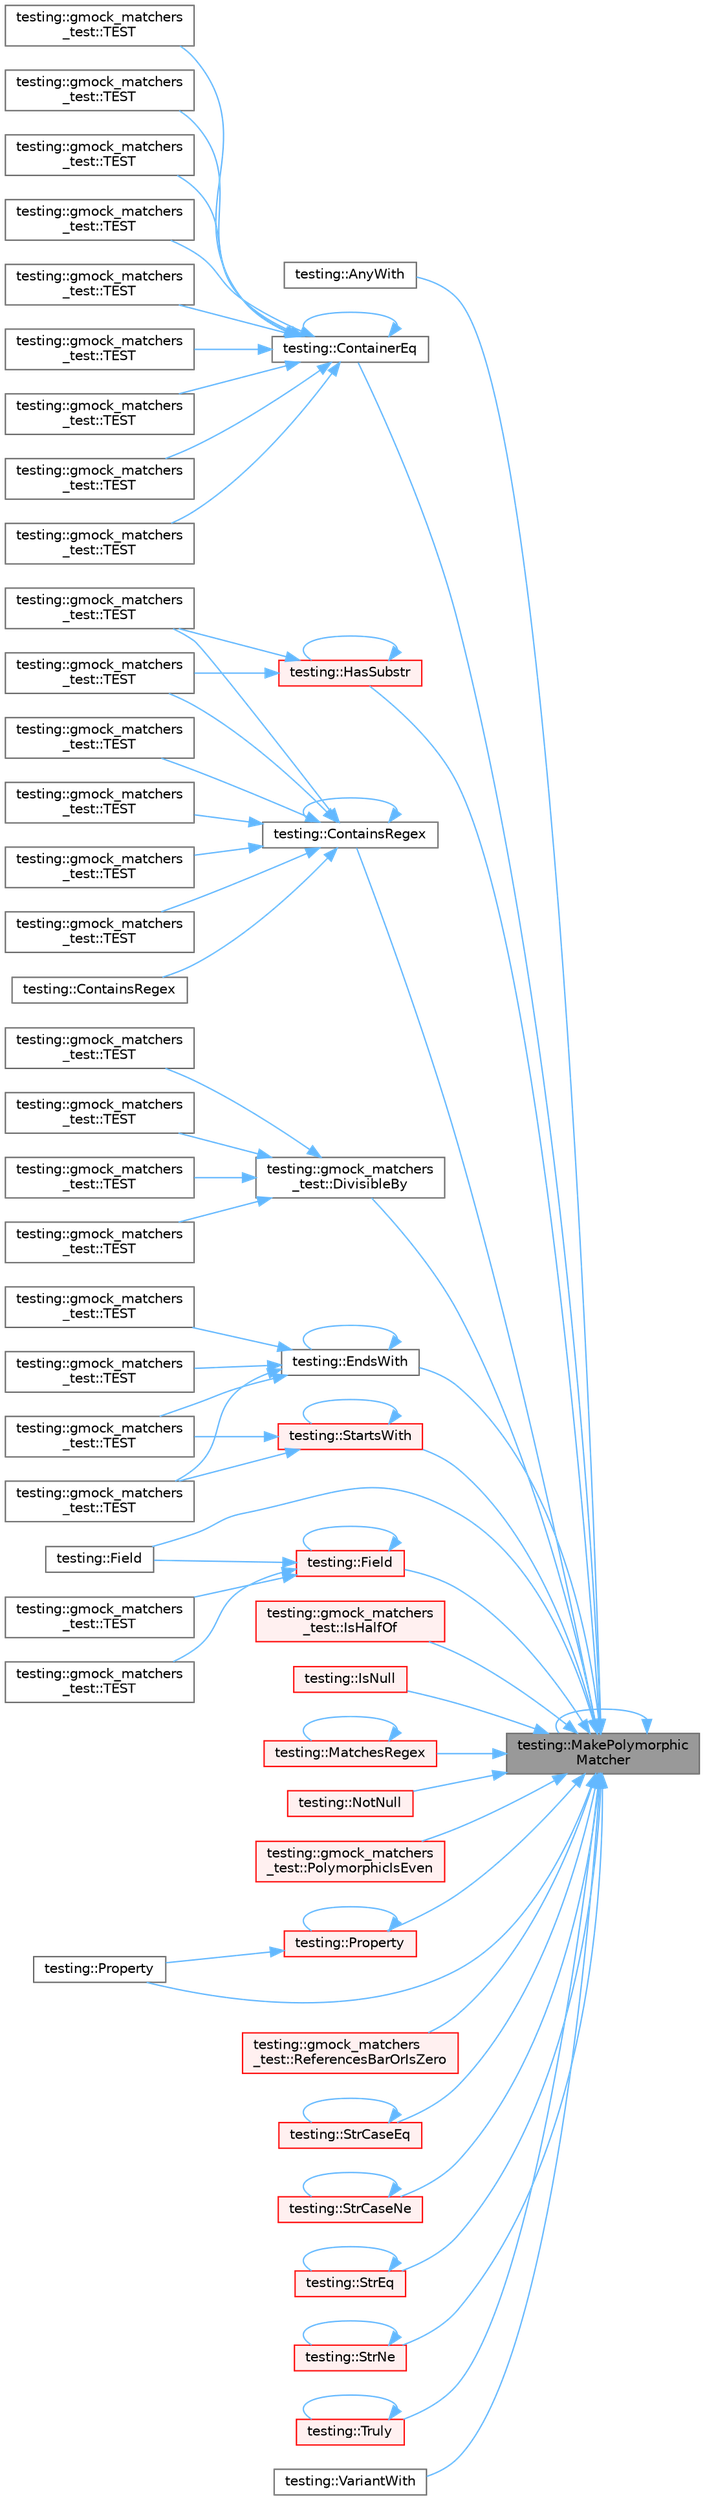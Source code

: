 digraph "testing::MakePolymorphicMatcher"
{
 // LATEX_PDF_SIZE
  bgcolor="transparent";
  edge [fontname=Helvetica,fontsize=10,labelfontname=Helvetica,labelfontsize=10];
  node [fontname=Helvetica,fontsize=10,shape=box,height=0.2,width=0.4];
  rankdir="RL";
  Node1 [id="Node000001",label="testing::MakePolymorphic\lMatcher",height=0.2,width=0.4,color="gray40", fillcolor="grey60", style="filled", fontcolor="black",tooltip=" "];
  Node1 -> Node2 [id="edge1_Node000001_Node000002",dir="back",color="steelblue1",style="solid",tooltip=" "];
  Node2 [id="Node000002",label="testing::AnyWith",height=0.2,width=0.4,color="grey40", fillcolor="white", style="filled",URL="$namespacetesting.html#af265f0fe0e418a8843fc32ccbd7cab32",tooltip=" "];
  Node1 -> Node3 [id="edge2_Node000001_Node000003",dir="back",color="steelblue1",style="solid",tooltip=" "];
  Node3 [id="Node000003",label="testing::ContainerEq",height=0.2,width=0.4,color="grey40", fillcolor="white", style="filled",URL="$namespacetesting.html#a4d277fca9fd644147f501a7ad59a87af",tooltip=" "];
  Node3 -> Node3 [id="edge3_Node000003_Node000003",dir="back",color="steelblue1",style="solid",tooltip=" "];
  Node3 -> Node4 [id="edge4_Node000003_Node000004",dir="back",color="steelblue1",style="solid",tooltip=" "];
  Node4 [id="Node000004",label="testing::gmock_matchers\l_test::TEST",height=0.2,width=0.4,color="grey40", fillcolor="white", style="filled",URL="$namespacetesting_1_1gmock__matchers__test.html#af7a978384d567d133240fb1899ec1658",tooltip=" "];
  Node3 -> Node5 [id="edge5_Node000003_Node000005",dir="back",color="steelblue1",style="solid",tooltip=" "];
  Node5 [id="Node000005",label="testing::gmock_matchers\l_test::TEST",height=0.2,width=0.4,color="grey40", fillcolor="white", style="filled",URL="$namespacetesting_1_1gmock__matchers__test.html#acc28beb0f3d3fbd8923bad7eb08ce6a6",tooltip=" "];
  Node3 -> Node6 [id="edge6_Node000003_Node000006",dir="back",color="steelblue1",style="solid",tooltip=" "];
  Node6 [id="Node000006",label="testing::gmock_matchers\l_test::TEST",height=0.2,width=0.4,color="grey40", fillcolor="white", style="filled",URL="$namespacetesting_1_1gmock__matchers__test.html#acb0d845f828c2d5a551e4db0611f2853",tooltip=" "];
  Node3 -> Node7 [id="edge7_Node000003_Node000007",dir="back",color="steelblue1",style="solid",tooltip=" "];
  Node7 [id="Node000007",label="testing::gmock_matchers\l_test::TEST",height=0.2,width=0.4,color="grey40", fillcolor="white", style="filled",URL="$namespacetesting_1_1gmock__matchers__test.html#ab84ac6cfde20f21ed69d5d7aa882ea1b",tooltip=" "];
  Node3 -> Node8 [id="edge8_Node000003_Node000008",dir="back",color="steelblue1",style="solid",tooltip=" "];
  Node8 [id="Node000008",label="testing::gmock_matchers\l_test::TEST",height=0.2,width=0.4,color="grey40", fillcolor="white", style="filled",URL="$namespacetesting_1_1gmock__matchers__test.html#a6bce9564bb713ffb690b776e35d2e6cf",tooltip=" "];
  Node3 -> Node9 [id="edge9_Node000003_Node000009",dir="back",color="steelblue1",style="solid",tooltip=" "];
  Node9 [id="Node000009",label="testing::gmock_matchers\l_test::TEST",height=0.2,width=0.4,color="grey40", fillcolor="white", style="filled",URL="$namespacetesting_1_1gmock__matchers__test.html#ab7bcbeeeb23094cff6f2882304c05134",tooltip=" "];
  Node3 -> Node10 [id="edge10_Node000003_Node000010",dir="back",color="steelblue1",style="solid",tooltip=" "];
  Node10 [id="Node000010",label="testing::gmock_matchers\l_test::TEST",height=0.2,width=0.4,color="grey40", fillcolor="white", style="filled",URL="$namespacetesting_1_1gmock__matchers__test.html#ae5e5420340c8cf91d24af11feca669b0",tooltip=" "];
  Node3 -> Node11 [id="edge11_Node000003_Node000011",dir="back",color="steelblue1",style="solid",tooltip=" "];
  Node11 [id="Node000011",label="testing::gmock_matchers\l_test::TEST",height=0.2,width=0.4,color="grey40", fillcolor="white", style="filled",URL="$namespacetesting_1_1gmock__matchers__test.html#a94e4a2a02cde84ac51e37cda1813bc77",tooltip=" "];
  Node3 -> Node12 [id="edge12_Node000003_Node000012",dir="back",color="steelblue1",style="solid",tooltip=" "];
  Node12 [id="Node000012",label="testing::gmock_matchers\l_test::TEST",height=0.2,width=0.4,color="grey40", fillcolor="white", style="filled",URL="$namespacetesting_1_1gmock__matchers__test.html#a3cf0d2f2c08e34ca0b7e11ff27b4a7ca",tooltip=" "];
  Node1 -> Node13 [id="edge13_Node000001_Node000013",dir="back",color="steelblue1",style="solid",tooltip=" "];
  Node13 [id="Node000013",label="testing::ContainsRegex",height=0.2,width=0.4,color="grey40", fillcolor="white", style="filled",URL="$namespacetesting.html#a8d1ccdebb23070299ef85c36e914ef9e",tooltip=" "];
  Node13 -> Node13 [id="edge14_Node000013_Node000013",dir="back",color="steelblue1",style="solid",tooltip=" "];
  Node13 -> Node14 [id="edge15_Node000013_Node000014",dir="back",color="steelblue1",style="solid",tooltip=" "];
  Node14 [id="Node000014",label="testing::ContainsRegex",height=0.2,width=0.4,color="grey40", fillcolor="white", style="filled",URL="$namespacetesting.html#af3e9059067ffebd4941d29fd9981cbde",tooltip=" "];
  Node13 -> Node15 [id="edge16_Node000013_Node000015",dir="back",color="steelblue1",style="solid",tooltip=" "];
  Node15 [id="Node000015",label="testing::gmock_matchers\l_test::TEST",height=0.2,width=0.4,color="grey40", fillcolor="white", style="filled",URL="$namespacetesting_1_1gmock__matchers__test.html#a47e76f27901817ad3fb526172e6ecc00",tooltip=" "];
  Node13 -> Node16 [id="edge17_Node000013_Node000016",dir="back",color="steelblue1",style="solid",tooltip=" "];
  Node16 [id="Node000016",label="testing::gmock_matchers\l_test::TEST",height=0.2,width=0.4,color="grey40", fillcolor="white", style="filled",URL="$namespacetesting_1_1gmock__matchers__test.html#a5e9f41e9a39a6de9c69d06250d62a67a",tooltip=" "];
  Node13 -> Node17 [id="edge18_Node000013_Node000017",dir="back",color="steelblue1",style="solid",tooltip=" "];
  Node17 [id="Node000017",label="testing::gmock_matchers\l_test::TEST",height=0.2,width=0.4,color="grey40", fillcolor="white", style="filled",URL="$namespacetesting_1_1gmock__matchers__test.html#ac3d469a146dec0c6ede2b46ff992c8d7",tooltip=" "];
  Node13 -> Node18 [id="edge19_Node000013_Node000018",dir="back",color="steelblue1",style="solid",tooltip=" "];
  Node18 [id="Node000018",label="testing::gmock_matchers\l_test::TEST",height=0.2,width=0.4,color="grey40", fillcolor="white", style="filled",URL="$namespacetesting_1_1gmock__matchers__test.html#a0a23f3ff8f97ccf74cd64673edc6694f",tooltip=" "];
  Node13 -> Node19 [id="edge20_Node000013_Node000019",dir="back",color="steelblue1",style="solid",tooltip=" "];
  Node19 [id="Node000019",label="testing::gmock_matchers\l_test::TEST",height=0.2,width=0.4,color="grey40", fillcolor="white", style="filled",URL="$namespacetesting_1_1gmock__matchers__test.html#a97d781c5c0c52c5e189b2211714957b7",tooltip=" "];
  Node13 -> Node20 [id="edge21_Node000013_Node000020",dir="back",color="steelblue1",style="solid",tooltip=" "];
  Node20 [id="Node000020",label="testing::gmock_matchers\l_test::TEST",height=0.2,width=0.4,color="grey40", fillcolor="white", style="filled",URL="$namespacetesting_1_1gmock__matchers__test.html#a61087a1b752685744cc31e2e459aa9e7",tooltip=" "];
  Node1 -> Node21 [id="edge22_Node000001_Node000021",dir="back",color="steelblue1",style="solid",tooltip=" "];
  Node21 [id="Node000021",label="testing::gmock_matchers\l_test::DivisibleBy",height=0.2,width=0.4,color="grey40", fillcolor="white", style="filled",URL="$namespacetesting_1_1gmock__matchers__test.html#a7965932c4cea7883940534ace52bb6bc",tooltip=" "];
  Node21 -> Node22 [id="edge23_Node000021_Node000022",dir="back",color="steelblue1",style="solid",tooltip=" "];
  Node22 [id="Node000022",label="testing::gmock_matchers\l_test::TEST",height=0.2,width=0.4,color="grey40", fillcolor="white", style="filled",URL="$namespacetesting_1_1gmock__matchers__test.html#aa9a60a406d9f495de8c8552abf577dd1",tooltip=" "];
  Node21 -> Node23 [id="edge24_Node000021_Node000023",dir="back",color="steelblue1",style="solid",tooltip=" "];
  Node23 [id="Node000023",label="testing::gmock_matchers\l_test::TEST",height=0.2,width=0.4,color="grey40", fillcolor="white", style="filled",URL="$namespacetesting_1_1gmock__matchers__test.html#a099aebb5417d5bd85e11aefe935ec345",tooltip=" "];
  Node21 -> Node24 [id="edge25_Node000021_Node000024",dir="back",color="steelblue1",style="solid",tooltip=" "];
  Node24 [id="Node000024",label="testing::gmock_matchers\l_test::TEST",height=0.2,width=0.4,color="grey40", fillcolor="white", style="filled",URL="$namespacetesting_1_1gmock__matchers__test.html#a5d386691eaed59994a1d2b65f94b23a9",tooltip=" "];
  Node21 -> Node25 [id="edge26_Node000021_Node000025",dir="back",color="steelblue1",style="solid",tooltip=" "];
  Node25 [id="Node000025",label="testing::gmock_matchers\l_test::TEST",height=0.2,width=0.4,color="grey40", fillcolor="white", style="filled",URL="$namespacetesting_1_1gmock__matchers__test.html#a16545b298640b253502d604f52ea95e2",tooltip=" "];
  Node1 -> Node26 [id="edge27_Node000001_Node000026",dir="back",color="steelblue1",style="solid",tooltip=" "];
  Node26 [id="Node000026",label="testing::EndsWith",height=0.2,width=0.4,color="grey40", fillcolor="white", style="filled",URL="$namespacetesting.html#a623d9e9a067ac579337a0ce0377a7139",tooltip=" "];
  Node26 -> Node26 [id="edge28_Node000026_Node000026",dir="back",color="steelblue1",style="solid",tooltip=" "];
  Node26 -> Node27 [id="edge29_Node000026_Node000027",dir="back",color="steelblue1",style="solid",tooltip=" "];
  Node27 [id="Node000027",label="testing::gmock_matchers\l_test::TEST",height=0.2,width=0.4,color="grey40", fillcolor="white", style="filled",URL="$namespacetesting_1_1gmock__matchers__test.html#a80da065ed9f5fb87add88ae2bc14056d",tooltip=" "];
  Node26 -> Node28 [id="edge30_Node000026_Node000028",dir="back",color="steelblue1",style="solid",tooltip=" "];
  Node28 [id="Node000028",label="testing::gmock_matchers\l_test::TEST",height=0.2,width=0.4,color="grey40", fillcolor="white", style="filled",URL="$namespacetesting_1_1gmock__matchers__test.html#ac3d41540d2ae7956d33c9eae1be67d91",tooltip=" "];
  Node26 -> Node29 [id="edge31_Node000026_Node000029",dir="back",color="steelblue1",style="solid",tooltip=" "];
  Node29 [id="Node000029",label="testing::gmock_matchers\l_test::TEST",height=0.2,width=0.4,color="grey40", fillcolor="white", style="filled",URL="$namespacetesting_1_1gmock__matchers__test.html#a0fe4bde05f667c4877e3b4a4a7bde002",tooltip=" "];
  Node26 -> Node30 [id="edge32_Node000026_Node000030",dir="back",color="steelblue1",style="solid",tooltip=" "];
  Node30 [id="Node000030",label="testing::gmock_matchers\l_test::TEST",height=0.2,width=0.4,color="grey40", fillcolor="white", style="filled",URL="$namespacetesting_1_1gmock__matchers__test.html#ad37559f9112c04334a62ce9617cf1349",tooltip=" "];
  Node1 -> Node31 [id="edge33_Node000001_Node000031",dir="back",color="steelblue1",style="solid",tooltip=" "];
  Node31 [id="Node000031",label="testing::Field",height=0.2,width=0.4,color="grey40", fillcolor="white", style="filled",URL="$namespacetesting.html#a9e61b4ea5a5f9795184d6f45130db2c2",tooltip=" "];
  Node1 -> Node32 [id="edge34_Node000001_Node000032",dir="back",color="steelblue1",style="solid",tooltip=" "];
  Node32 [id="Node000032",label="testing::Field",height=0.2,width=0.4,color="red", fillcolor="#FFF0F0", style="filled",URL="$namespacetesting.html#abfdcad591e4007223f6946f6641a6649",tooltip=" "];
  Node32 -> Node31 [id="edge35_Node000032_Node000031",dir="back",color="steelblue1",style="solid",tooltip=" "];
  Node32 -> Node32 [id="edge36_Node000032_Node000032",dir="back",color="steelblue1",style="solid",tooltip=" "];
  Node32 -> Node33 [id="edge37_Node000032_Node000033",dir="back",color="steelblue1",style="solid",tooltip=" "];
  Node33 [id="Node000033",label="testing::gmock_matchers\l_test::TEST",height=0.2,width=0.4,color="grey40", fillcolor="white", style="filled",URL="$namespacetesting_1_1gmock__matchers__test.html#a056670af8fc7bd3dfd170435dbf08c3c",tooltip=" "];
  Node32 -> Node34 [id="edge38_Node000032_Node000034",dir="back",color="steelblue1",style="solid",tooltip=" "];
  Node34 [id="Node000034",label="testing::gmock_matchers\l_test::TEST",height=0.2,width=0.4,color="grey40", fillcolor="white", style="filled",URL="$namespacetesting_1_1gmock__matchers__test.html#ac1ff62c6b02c5267c3437c72f62bc8c7",tooltip=" "];
  Node1 -> Node53 [id="edge39_Node000001_Node000053",dir="back",color="steelblue1",style="solid",tooltip=" "];
  Node53 [id="Node000053",label="testing::HasSubstr",height=0.2,width=0.4,color="red", fillcolor="#FFF0F0", style="filled",URL="$namespacetesting.html#a1fd06c442743bd32c3bca0ea099964c3",tooltip=" "];
  Node53 -> Node53 [id="edge40_Node000053_Node000053",dir="back",color="steelblue1",style="solid",tooltip=" "];
  Node53 -> Node16 [id="edge41_Node000053_Node000016",dir="back",color="steelblue1",style="solid",tooltip=" "];
  Node53 -> Node20 [id="edge42_Node000053_Node000020",dir="back",color="steelblue1",style="solid",tooltip=" "];
  Node1 -> Node59 [id="edge43_Node000001_Node000059",dir="back",color="steelblue1",style="solid",tooltip=" "];
  Node59 [id="Node000059",label="testing::gmock_matchers\l_test::IsHalfOf",height=0.2,width=0.4,color="red", fillcolor="#FFF0F0", style="filled",URL="$namespacetesting_1_1gmock__matchers__test.html#a4b4eb631e6c071323ee5c3c694b49e2c",tooltip=" "];
  Node1 -> Node71 [id="edge44_Node000001_Node000071",dir="back",color="steelblue1",style="solid",tooltip=" "];
  Node71 [id="Node000071",label="testing::IsNull",height=0.2,width=0.4,color="red", fillcolor="#FFF0F0", style="filled",URL="$namespacetesting.html#a2ec690ee5d90f4e2970fcfd44bbd4941",tooltip=" "];
  Node1 -> Node1 [id="edge45_Node000001_Node000001",dir="back",color="steelblue1",style="solid",tooltip=" "];
  Node1 -> Node79 [id="edge46_Node000001_Node000079",dir="back",color="steelblue1",style="solid",tooltip=" "];
  Node79 [id="Node000079",label="testing::MatchesRegex",height=0.2,width=0.4,color="red", fillcolor="#FFF0F0", style="filled",URL="$namespacetesting.html#a409bf27e9c08c3f1c1009c4b00f10cdb",tooltip=" "];
  Node79 -> Node79 [id="edge47_Node000079_Node000079",dir="back",color="steelblue1",style="solid",tooltip=" "];
  Node1 -> Node83 [id="edge48_Node000001_Node000083",dir="back",color="steelblue1",style="solid",tooltip=" "];
  Node83 [id="Node000083",label="testing::NotNull",height=0.2,width=0.4,color="red", fillcolor="#FFF0F0", style="filled",URL="$namespacetesting.html#a1ce4aacfc219fee069e5dbaa54223c3d",tooltip=" "];
  Node1 -> Node88 [id="edge49_Node000001_Node000088",dir="back",color="steelblue1",style="solid",tooltip=" "];
  Node88 [id="Node000088",label="testing::gmock_matchers\l_test::PolymorphicIsEven",height=0.2,width=0.4,color="red", fillcolor="#FFF0F0", style="filled",URL="$namespacetesting_1_1gmock__matchers__test.html#a84192f6f69d3f734e9755a0fe070da77",tooltip=" "];
  Node1 -> Node93 [id="edge50_Node000001_Node000093",dir="back",color="steelblue1",style="solid",tooltip=" "];
  Node93 [id="Node000093",label="testing::Property",height=0.2,width=0.4,color="grey40", fillcolor="white", style="filled",URL="$namespacetesting.html#a3306928e7b00a4c591ae30ff272abac6",tooltip=" "];
  Node1 -> Node94 [id="edge51_Node000001_Node000094",dir="back",color="steelblue1",style="solid",tooltip=" "];
  Node94 [id="Node000094",label="testing::Property",height=0.2,width=0.4,color="red", fillcolor="#FFF0F0", style="filled",URL="$namespacetesting.html#a48ab638d9b31f27ef01a1701ffa4e5cb",tooltip=" "];
  Node94 -> Node93 [id="edge52_Node000094_Node000093",dir="back",color="steelblue1",style="solid",tooltip=" "];
  Node94 -> Node94 [id="edge53_Node000094_Node000094",dir="back",color="steelblue1",style="solid",tooltip=" "];
  Node1 -> Node114 [id="edge54_Node000001_Node000114",dir="back",color="steelblue1",style="solid",tooltip=" "];
  Node114 [id="Node000114",label="testing::gmock_matchers\l_test::ReferencesBarOrIsZero",height=0.2,width=0.4,color="red", fillcolor="#FFF0F0", style="filled",URL="$namespacetesting_1_1gmock__matchers__test.html#ae46c7d8763fbe3f609b020894ecd416f",tooltip=" "];
  Node1 -> Node116 [id="edge55_Node000001_Node000116",dir="back",color="steelblue1",style="solid",tooltip=" "];
  Node116 [id="Node000116",label="testing::StartsWith",height=0.2,width=0.4,color="red", fillcolor="#FFF0F0", style="filled",URL="$namespacetesting.html#a617c491f3897af7b69a5d8062e9fad6f",tooltip=" "];
  Node116 -> Node116 [id="edge56_Node000116_Node000116",dir="back",color="steelblue1",style="solid",tooltip=" "];
  Node116 -> Node29 [id="edge57_Node000116_Node000029",dir="back",color="steelblue1",style="solid",tooltip=" "];
  Node116 -> Node30 [id="edge58_Node000116_Node000030",dir="back",color="steelblue1",style="solid",tooltip=" "];
  Node1 -> Node122 [id="edge59_Node000001_Node000122",dir="back",color="steelblue1",style="solid",tooltip=" "];
  Node122 [id="Node000122",label="testing::StrCaseEq",height=0.2,width=0.4,color="red", fillcolor="#FFF0F0", style="filled",URL="$namespacetesting.html#a0cae7f8cef58cd9a24f70dbfedc017b5",tooltip=" "];
  Node122 -> Node122 [id="edge60_Node000122_Node000122",dir="back",color="steelblue1",style="solid",tooltip=" "];
  Node1 -> Node126 [id="edge61_Node000001_Node000126",dir="back",color="steelblue1",style="solid",tooltip=" "];
  Node126 [id="Node000126",label="testing::StrCaseNe",height=0.2,width=0.4,color="red", fillcolor="#FFF0F0", style="filled",URL="$namespacetesting.html#a401abb0649c5f2938088e1b8c4a8db12",tooltip=" "];
  Node126 -> Node126 [id="edge62_Node000126_Node000126",dir="back",color="steelblue1",style="solid",tooltip=" "];
  Node1 -> Node129 [id="edge63_Node000001_Node000129",dir="back",color="steelblue1",style="solid",tooltip=" "];
  Node129 [id="Node000129",label="testing::StrEq",height=0.2,width=0.4,color="red", fillcolor="#FFF0F0", style="filled",URL="$namespacetesting.html#acfbbfef432ba72277ecb3861112d3f42",tooltip=" "];
  Node129 -> Node129 [id="edge64_Node000129_Node000129",dir="back",color="steelblue1",style="solid",tooltip=" "];
  Node1 -> Node134 [id="edge65_Node000001_Node000134",dir="back",color="steelblue1",style="solid",tooltip=" "];
  Node134 [id="Node000134",label="testing::StrNe",height=0.2,width=0.4,color="red", fillcolor="#FFF0F0", style="filled",URL="$namespacetesting.html#afe49d0c09c2555ca4b23d4184aa8a508",tooltip=" "];
  Node134 -> Node134 [id="edge66_Node000134_Node000134",dir="back",color="steelblue1",style="solid",tooltip=" "];
  Node1 -> Node137 [id="edge67_Node000001_Node000137",dir="back",color="steelblue1",style="solid",tooltip=" "];
  Node137 [id="Node000137",label="testing::Truly",height=0.2,width=0.4,color="red", fillcolor="#FFF0F0", style="filled",URL="$namespacetesting.html#a4b26671b2c2bc8cd2dc6c5dcf6641203",tooltip=" "];
  Node137 -> Node137 [id="edge68_Node000137_Node000137",dir="back",color="steelblue1",style="solid",tooltip=" "];
  Node1 -> Node146 [id="edge69_Node000001_Node000146",dir="back",color="steelblue1",style="solid",tooltip=" "];
  Node146 [id="Node000146",label="testing::VariantWith",height=0.2,width=0.4,color="grey40", fillcolor="white", style="filled",URL="$namespacetesting.html#a13b393afae5fb5282ea6e981a5cabe89",tooltip=" "];
}
